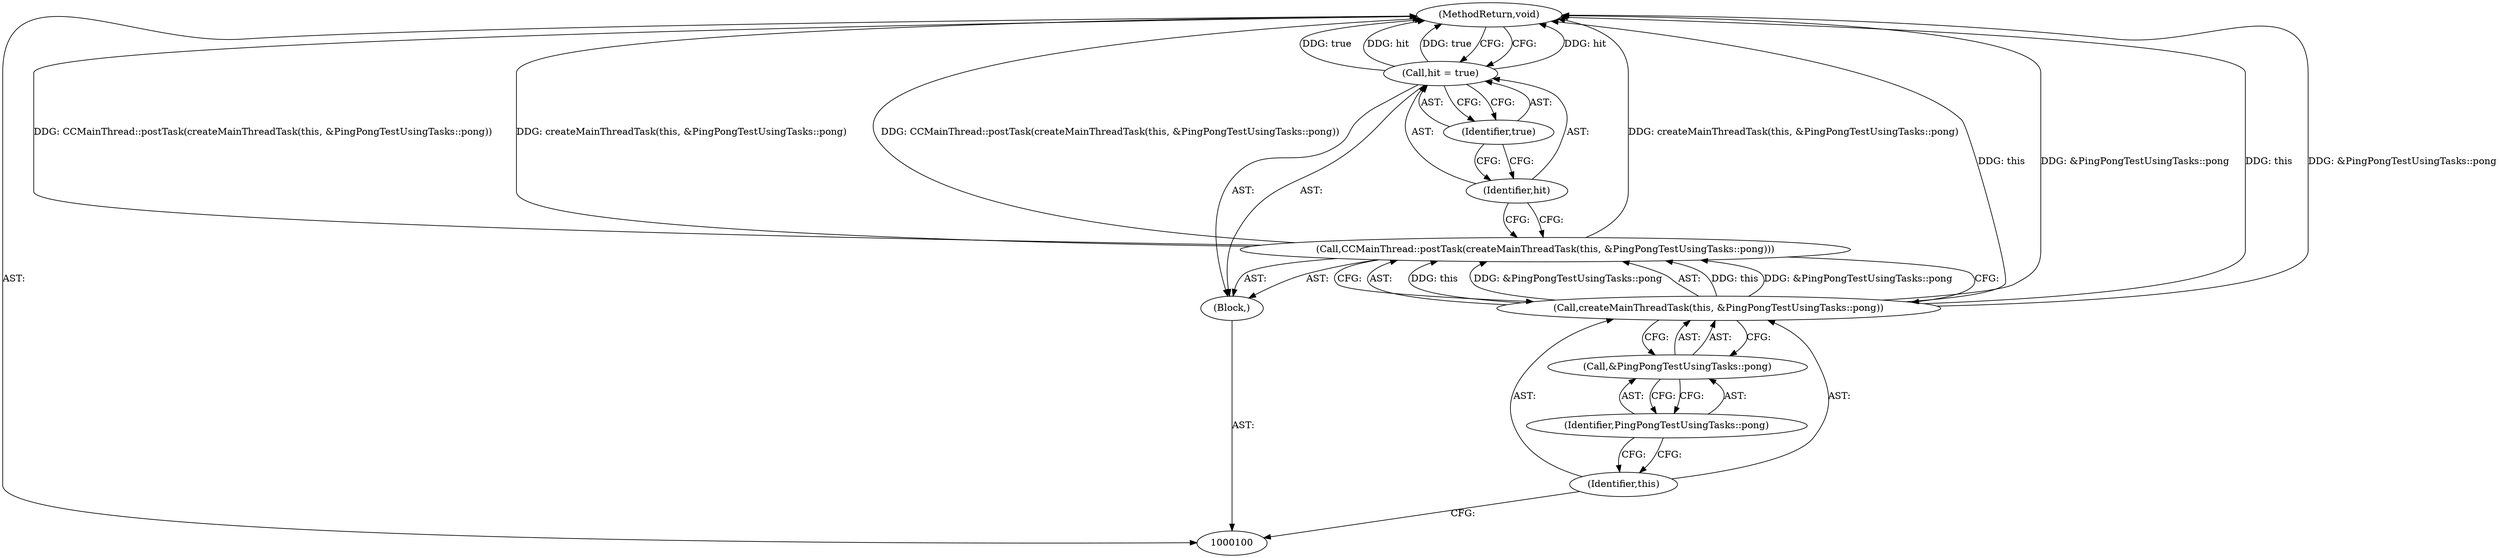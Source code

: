 digraph "1_Chrome_88c4913f11967abfd08a8b22b4423710322ac49b_11" {
"1000110" [label="(MethodReturn,void)"];
"1000101" [label="(Block,)"];
"1000103" [label="(Call,createMainThreadTask(this, &PingPongTestUsingTasks::pong))"];
"1000104" [label="(Identifier,this)"];
"1000105" [label="(Call,&PingPongTestUsingTasks::pong)"];
"1000106" [label="(Identifier,PingPongTestUsingTasks::pong)"];
"1000102" [label="(Call,CCMainThread::postTask(createMainThreadTask(this, &PingPongTestUsingTasks::pong)))"];
"1000109" [label="(Identifier,true)"];
"1000107" [label="(Call,hit = true)"];
"1000108" [label="(Identifier,hit)"];
"1000110" -> "1000100"  [label="AST: "];
"1000110" -> "1000107"  [label="CFG: "];
"1000107" -> "1000110"  [label="DDG: hit"];
"1000107" -> "1000110"  [label="DDG: true"];
"1000103" -> "1000110"  [label="DDG: this"];
"1000103" -> "1000110"  [label="DDG: &PingPongTestUsingTasks::pong"];
"1000102" -> "1000110"  [label="DDG: createMainThreadTask(this, &PingPongTestUsingTasks::pong)"];
"1000102" -> "1000110"  [label="DDG: CCMainThread::postTask(createMainThreadTask(this, &PingPongTestUsingTasks::pong))"];
"1000101" -> "1000100"  [label="AST: "];
"1000102" -> "1000101"  [label="AST: "];
"1000107" -> "1000101"  [label="AST: "];
"1000103" -> "1000102"  [label="AST: "];
"1000103" -> "1000105"  [label="CFG: "];
"1000104" -> "1000103"  [label="AST: "];
"1000105" -> "1000103"  [label="AST: "];
"1000102" -> "1000103"  [label="CFG: "];
"1000103" -> "1000110"  [label="DDG: this"];
"1000103" -> "1000110"  [label="DDG: &PingPongTestUsingTasks::pong"];
"1000103" -> "1000102"  [label="DDG: this"];
"1000103" -> "1000102"  [label="DDG: &PingPongTestUsingTasks::pong"];
"1000104" -> "1000103"  [label="AST: "];
"1000104" -> "1000100"  [label="CFG: "];
"1000106" -> "1000104"  [label="CFG: "];
"1000105" -> "1000103"  [label="AST: "];
"1000105" -> "1000106"  [label="CFG: "];
"1000106" -> "1000105"  [label="AST: "];
"1000103" -> "1000105"  [label="CFG: "];
"1000106" -> "1000105"  [label="AST: "];
"1000106" -> "1000104"  [label="CFG: "];
"1000105" -> "1000106"  [label="CFG: "];
"1000102" -> "1000101"  [label="AST: "];
"1000102" -> "1000103"  [label="CFG: "];
"1000103" -> "1000102"  [label="AST: "];
"1000108" -> "1000102"  [label="CFG: "];
"1000102" -> "1000110"  [label="DDG: createMainThreadTask(this, &PingPongTestUsingTasks::pong)"];
"1000102" -> "1000110"  [label="DDG: CCMainThread::postTask(createMainThreadTask(this, &PingPongTestUsingTasks::pong))"];
"1000103" -> "1000102"  [label="DDG: this"];
"1000103" -> "1000102"  [label="DDG: &PingPongTestUsingTasks::pong"];
"1000109" -> "1000107"  [label="AST: "];
"1000109" -> "1000108"  [label="CFG: "];
"1000107" -> "1000109"  [label="CFG: "];
"1000107" -> "1000101"  [label="AST: "];
"1000107" -> "1000109"  [label="CFG: "];
"1000108" -> "1000107"  [label="AST: "];
"1000109" -> "1000107"  [label="AST: "];
"1000110" -> "1000107"  [label="CFG: "];
"1000107" -> "1000110"  [label="DDG: hit"];
"1000107" -> "1000110"  [label="DDG: true"];
"1000108" -> "1000107"  [label="AST: "];
"1000108" -> "1000102"  [label="CFG: "];
"1000109" -> "1000108"  [label="CFG: "];
}
